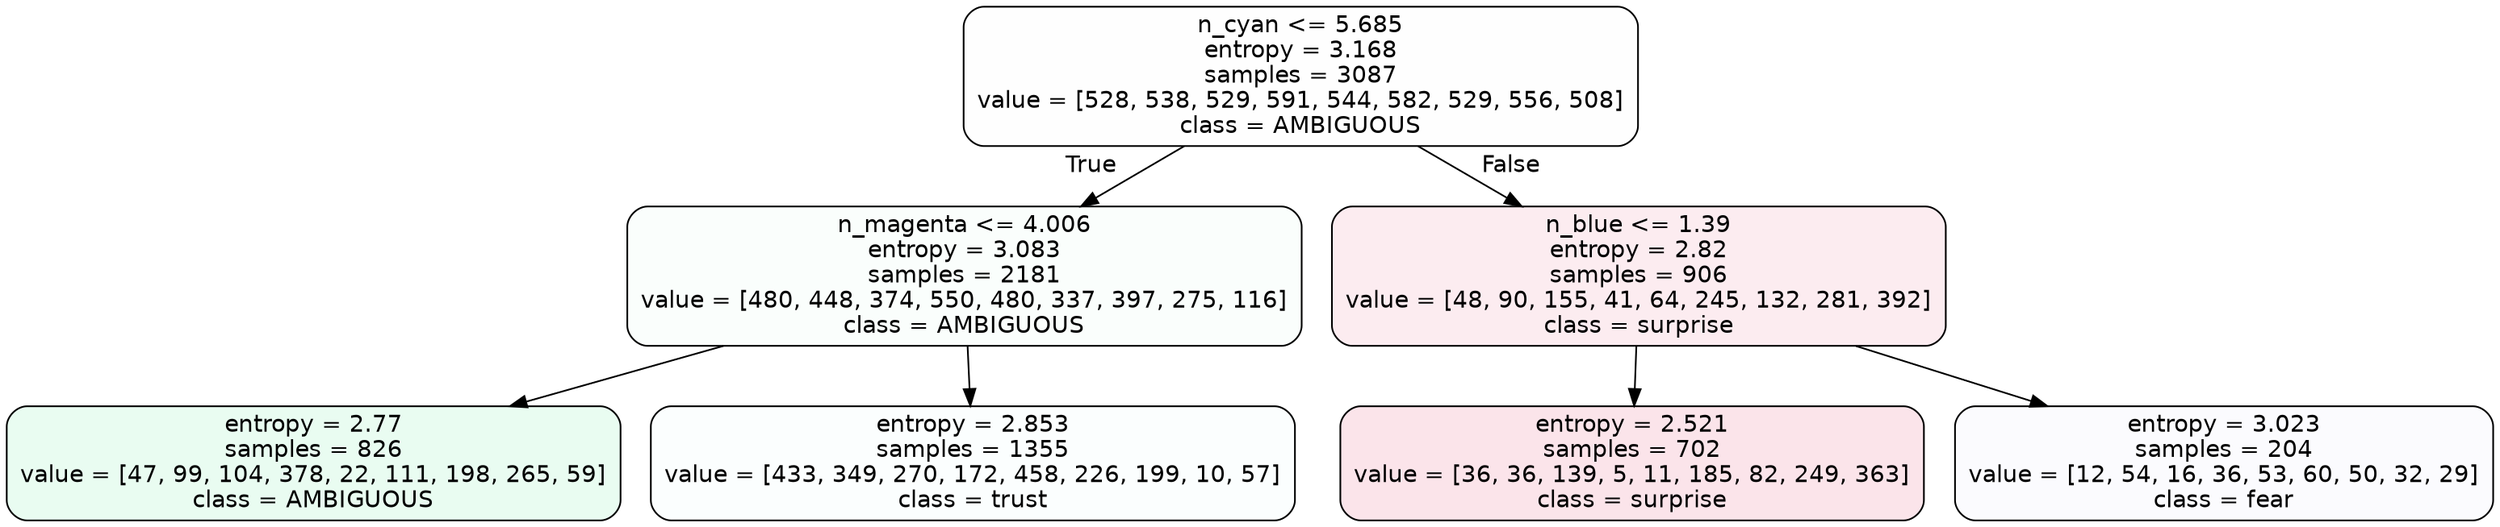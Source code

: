 digraph Tree {
node [shape=box, style="filled, rounded", color="black", fontname=helvetica] ;
edge [fontname=helvetica] ;
0 [label="n_cyan <= 5.685\nentropy = 3.168\nsamples = 3087\nvalue = [528, 538, 529, 591, 544, 582, 529, 556, 508]\nclass = AMBIGUOUS", fillcolor="#39e58101"] ;
1 [label="n_magenta <= 4.006\nentropy = 3.083\nsamples = 2181\nvalue = [480, 448, 374, 550, 480, 337, 397, 275, 116]\nclass = AMBIGUOUS", fillcolor="#39e58106"] ;
0 -> 1 [labeldistance=2.5, labelangle=45, headlabel="True"] ;
2 [label="entropy = 2.77\nsamples = 826\nvalue = [47, 99, 104, 378, 22, 111, 198, 265, 59]\nclass = AMBIGUOUS", fillcolor="#39e5811c"] ;
1 -> 2 ;
3 [label="entropy = 2.853\nsamples = 1355\nvalue = [433, 349, 270, 172, 458, 226, 199, 10, 57]\nclass = trust", fillcolor="#39d7e504"] ;
1 -> 3 ;
4 [label="n_blue <= 1.39\nentropy = 2.82\nsamples = 906\nvalue = [48, 90, 155, 41, 64, 245, 132, 281, 392]\nclass = surprise", fillcolor="#e5396418"] ;
0 -> 4 [labeldistance=2.5, labelangle=-45, headlabel="False"] ;
5 [label="entropy = 2.521\nsamples = 702\nvalue = [36, 36, 139, 5, 11, 185, 82, 249, 363]\nclass = surprise", fillcolor="#e5396422"] ;
4 -> 5 ;
6 [label="entropy = 3.023\nsamples = 204\nvalue = [12, 54, 16, 36, 53, 60, 50, 32, 29]\nclass = fear", fillcolor="#3964e505"] ;
4 -> 6 ;
}